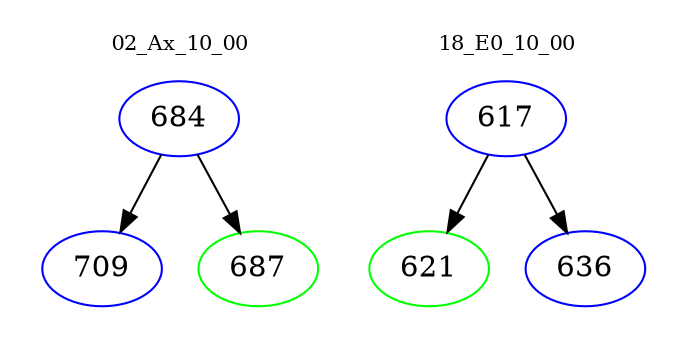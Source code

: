 digraph{
subgraph cluster_0 {
color = white
label = "02_Ax_10_00";
fontsize=10;
T0_684 [label="684", color="blue"]
T0_684 -> T0_709 [color="black"]
T0_709 [label="709", color="blue"]
T0_684 -> T0_687 [color="black"]
T0_687 [label="687", color="green"]
}
subgraph cluster_1 {
color = white
label = "18_E0_10_00";
fontsize=10;
T1_617 [label="617", color="blue"]
T1_617 -> T1_621 [color="black"]
T1_621 [label="621", color="green"]
T1_617 -> T1_636 [color="black"]
T1_636 [label="636", color="blue"]
}
}
